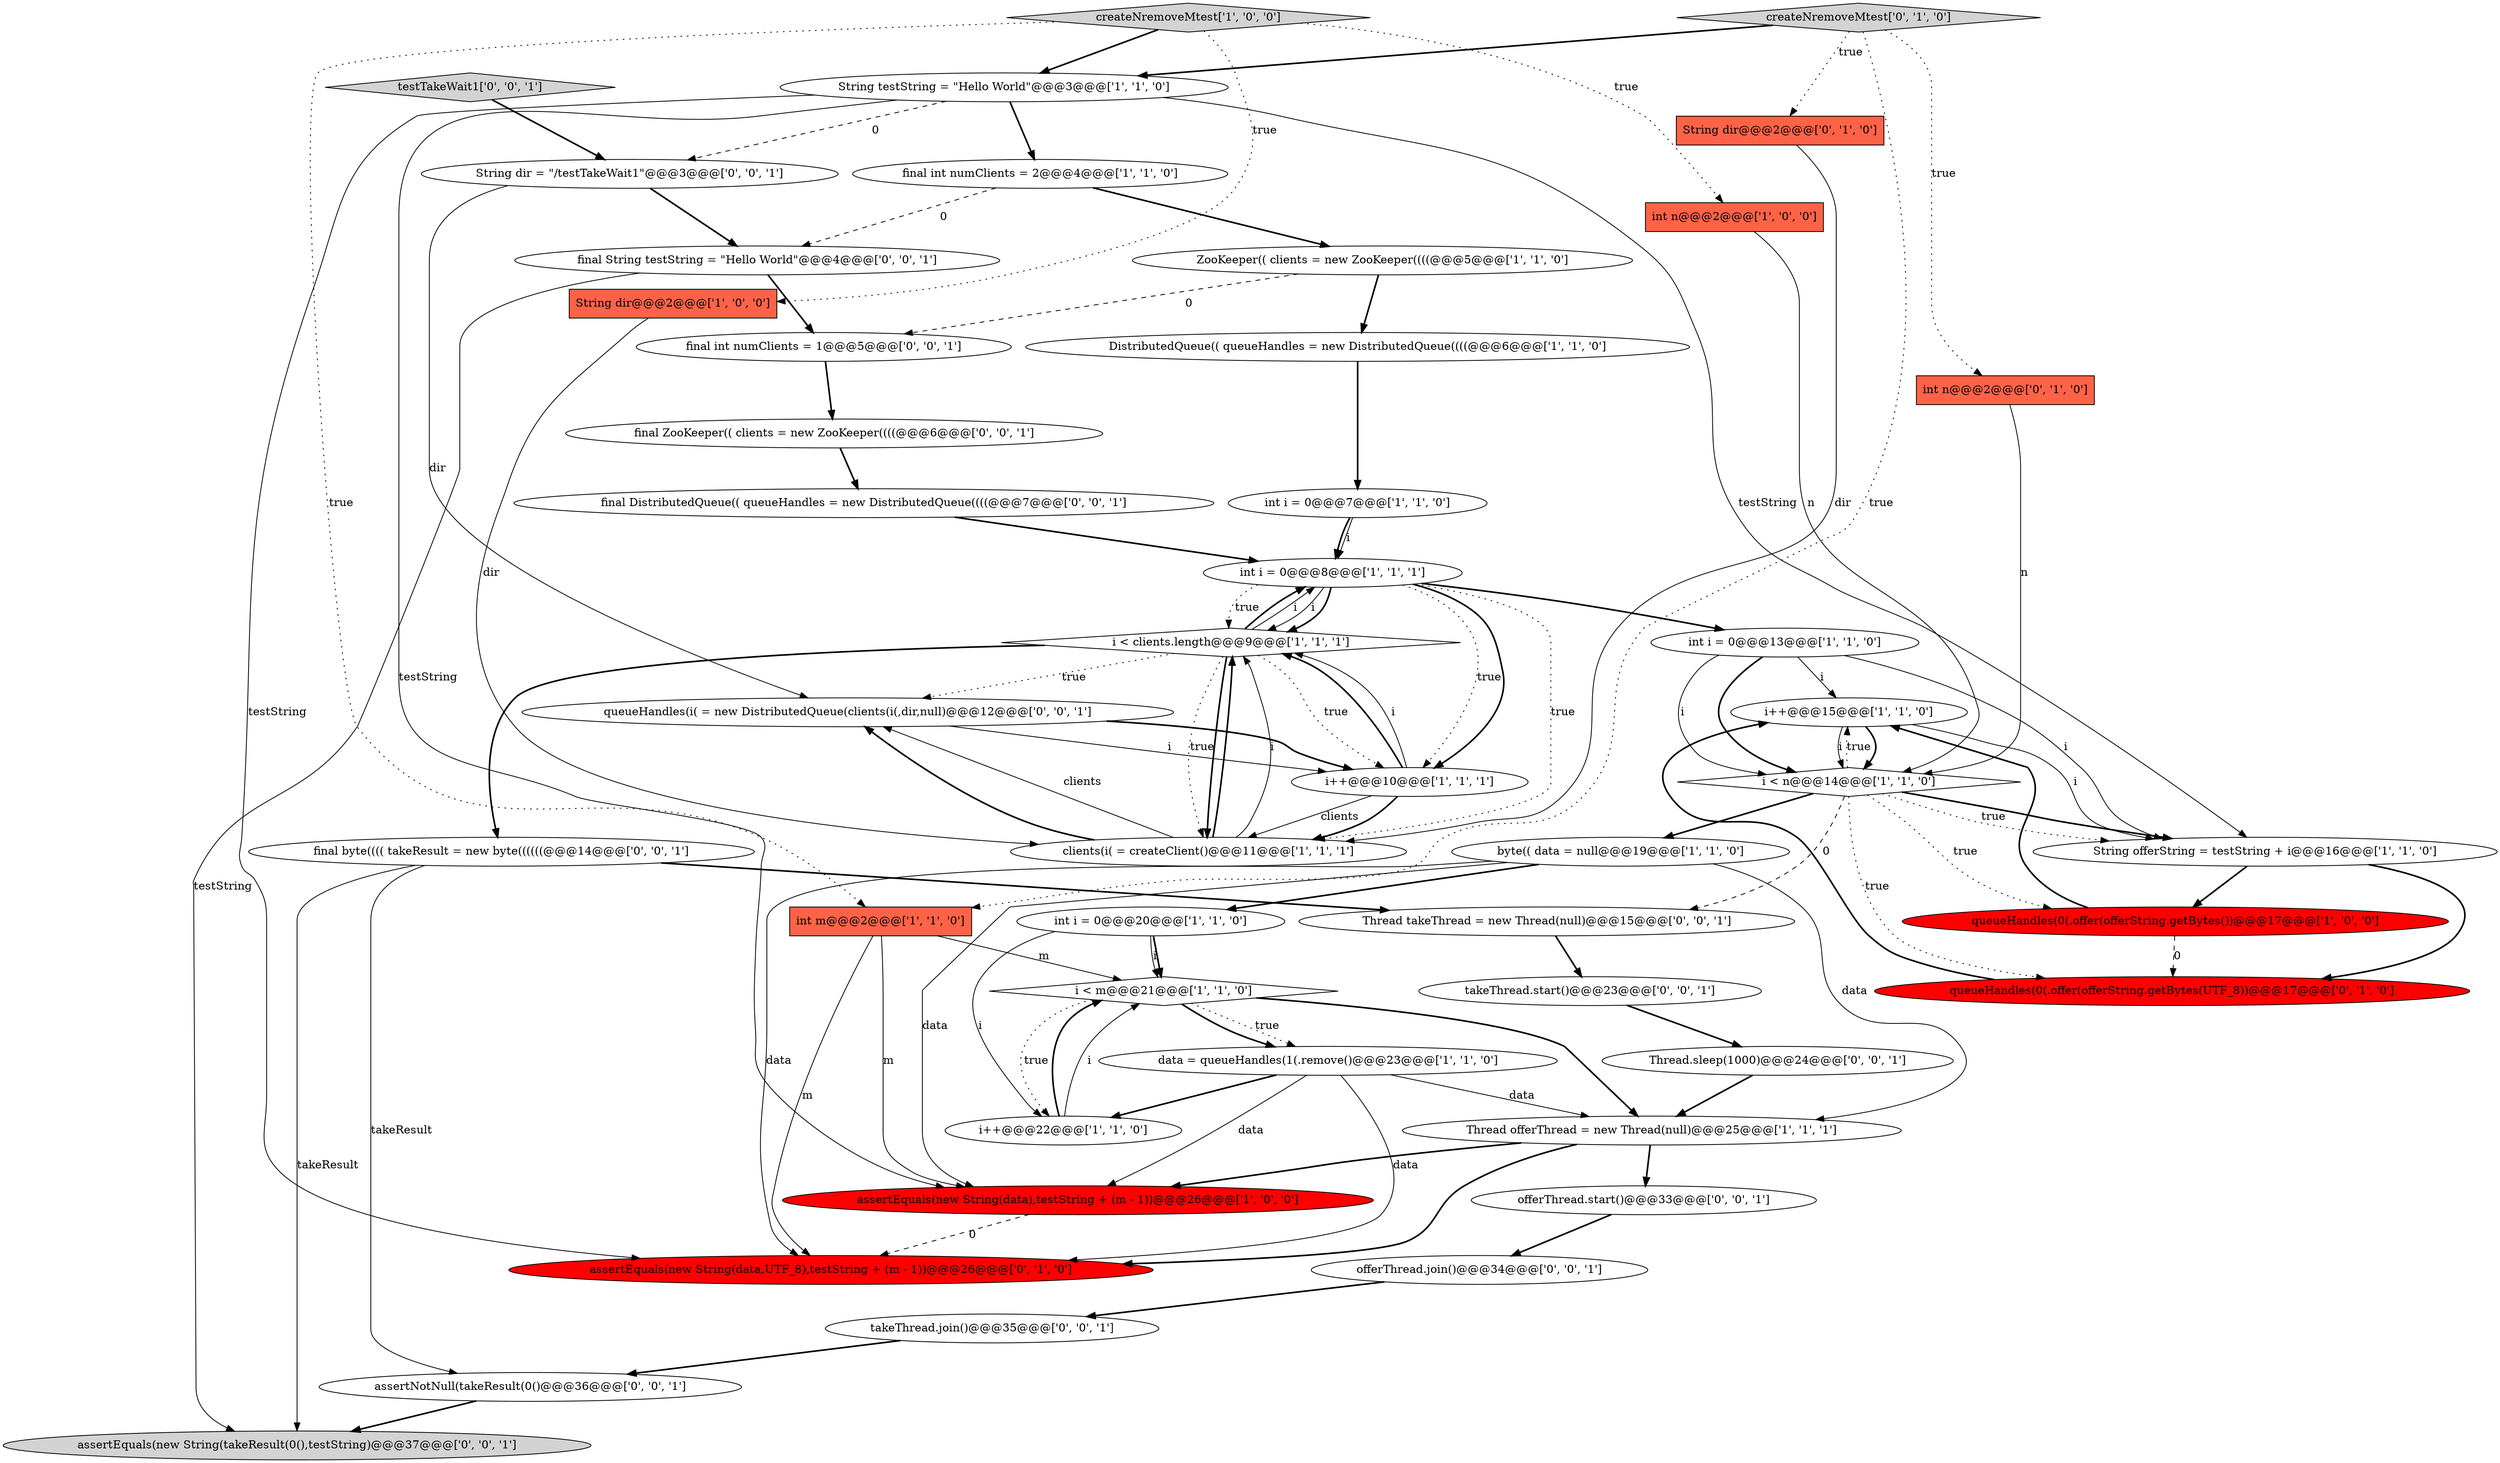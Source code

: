 digraph {
31 [style = filled, label = "takeThread.start()@@@23@@@['0', '0', '1']", fillcolor = white, shape = ellipse image = "AAA0AAABBB3BBB"];
7 [style = filled, label = "Thread offerThread = new Thread(null)@@@25@@@['1', '1', '1']", fillcolor = white, shape = ellipse image = "AAA0AAABBB1BBB"];
38 [style = filled, label = "assertEquals(new String(takeResult(0(),testString)@@@37@@@['0', '0', '1']", fillcolor = lightgray, shape = ellipse image = "AAA0AAABBB3BBB"];
20 [style = filled, label = "i < clients.length@@@9@@@['1', '1', '1']", fillcolor = white, shape = diamond image = "AAA0AAABBB1BBB"];
44 [style = filled, label = "takeThread.join()@@@35@@@['0', '0', '1']", fillcolor = white, shape = ellipse image = "AAA0AAABBB3BBB"];
22 [style = filled, label = "i++@@@15@@@['1', '1', '0']", fillcolor = white, shape = ellipse image = "AAA0AAABBB1BBB"];
5 [style = filled, label = "ZooKeeper(( clients = new ZooKeeper((((@@@5@@@['1', '1', '0']", fillcolor = white, shape = ellipse image = "AAA0AAABBB1BBB"];
25 [style = filled, label = "assertEquals(new String(data,UTF_8),testString + (m - 1))@@@26@@@['0', '1', '0']", fillcolor = red, shape = ellipse image = "AAA1AAABBB2BBB"];
40 [style = filled, label = "final DistributedQueue(( queueHandles = new DistributedQueue((((@@@7@@@['0', '0', '1']", fillcolor = white, shape = ellipse image = "AAA0AAABBB3BBB"];
2 [style = filled, label = "int n@@@2@@@['1', '0', '0']", fillcolor = tomato, shape = box image = "AAA0AAABBB1BBB"];
24 [style = filled, label = "int i = 0@@@13@@@['1', '1', '0']", fillcolor = white, shape = ellipse image = "AAA0AAABBB1BBB"];
32 [style = filled, label = "final String testString = \"Hello World\"@@@4@@@['0', '0', '1']", fillcolor = white, shape = ellipse image = "AAA0AAABBB3BBB"];
8 [style = filled, label = "String testString = \"Hello World\"@@@3@@@['1', '1', '0']", fillcolor = white, shape = ellipse image = "AAA0AAABBB1BBB"];
30 [style = filled, label = "final ZooKeeper(( clients = new ZooKeeper((((@@@6@@@['0', '0', '1']", fillcolor = white, shape = ellipse image = "AAA0AAABBB3BBB"];
27 [style = filled, label = "String dir@@@2@@@['0', '1', '0']", fillcolor = tomato, shape = box image = "AAA0AAABBB2BBB"];
15 [style = filled, label = "createNremoveMtest['1', '0', '0']", fillcolor = lightgray, shape = diamond image = "AAA0AAABBB1BBB"];
43 [style = filled, label = "queueHandles(i( = new DistributedQueue(clients(i(,dir,null)@@@12@@@['0', '0', '1']", fillcolor = white, shape = ellipse image = "AAA0AAABBB3BBB"];
23 [style = filled, label = "byte(( data = null@@@19@@@['1', '1', '0']", fillcolor = white, shape = ellipse image = "AAA0AAABBB1BBB"];
37 [style = filled, label = "final int numClients = 1@@@5@@@['0', '0', '1']", fillcolor = white, shape = ellipse image = "AAA0AAABBB3BBB"];
17 [style = filled, label = "data = queueHandles(1(.remove()@@@23@@@['1', '1', '0']", fillcolor = white, shape = ellipse image = "AAA0AAABBB1BBB"];
13 [style = filled, label = "int i = 0@@@20@@@['1', '1', '0']", fillcolor = white, shape = ellipse image = "AAA0AAABBB1BBB"];
12 [style = filled, label = "i < m@@@21@@@['1', '1', '0']", fillcolor = white, shape = diamond image = "AAA0AAABBB1BBB"];
19 [style = filled, label = "int m@@@2@@@['1', '1', '0']", fillcolor = tomato, shape = box image = "AAA0AAABBB1BBB"];
28 [style = filled, label = "int n@@@2@@@['0', '1', '0']", fillcolor = tomato, shape = box image = "AAA0AAABBB2BBB"];
42 [style = filled, label = "assertNotNull(takeResult(0()@@@36@@@['0', '0', '1']", fillcolor = white, shape = ellipse image = "AAA0AAABBB3BBB"];
34 [style = filled, label = "String dir = \"/testTakeWait1\"@@@3@@@['0', '0', '1']", fillcolor = white, shape = ellipse image = "AAA0AAABBB3BBB"];
14 [style = filled, label = "i++@@@10@@@['1', '1', '1']", fillcolor = white, shape = ellipse image = "AAA0AAABBB1BBB"];
18 [style = filled, label = "int i = 0@@@7@@@['1', '1', '0']", fillcolor = white, shape = ellipse image = "AAA0AAABBB1BBB"];
3 [style = filled, label = "int i = 0@@@8@@@['1', '1', '1']", fillcolor = white, shape = ellipse image = "AAA0AAABBB1BBB"];
29 [style = filled, label = "createNremoveMtest['0', '1', '0']", fillcolor = lightgray, shape = diamond image = "AAA0AAABBB2BBB"];
35 [style = filled, label = "final byte(((( takeResult = new byte((((((@@@14@@@['0', '0', '1']", fillcolor = white, shape = ellipse image = "AAA0AAABBB3BBB"];
4 [style = filled, label = "i < n@@@14@@@['1', '1', '0']", fillcolor = white, shape = diamond image = "AAA0AAABBB1BBB"];
21 [style = filled, label = "assertEquals(new String(data),testString + (m - 1))@@@26@@@['1', '0', '0']", fillcolor = red, shape = ellipse image = "AAA1AAABBB1BBB"];
33 [style = filled, label = "Thread takeThread = new Thread(null)@@@15@@@['0', '0', '1']", fillcolor = white, shape = ellipse image = "AAA0AAABBB3BBB"];
39 [style = filled, label = "testTakeWait1['0', '0', '1']", fillcolor = lightgray, shape = diamond image = "AAA0AAABBB3BBB"];
0 [style = filled, label = "String dir@@@2@@@['1', '0', '0']", fillcolor = tomato, shape = box image = "AAA0AAABBB1BBB"];
26 [style = filled, label = "queueHandles(0(.offer(offerString.getBytes(UTF_8))@@@17@@@['0', '1', '0']", fillcolor = red, shape = ellipse image = "AAA1AAABBB2BBB"];
1 [style = filled, label = "String offerString = testString + i@@@16@@@['1', '1', '0']", fillcolor = white, shape = ellipse image = "AAA0AAABBB1BBB"];
41 [style = filled, label = "offerThread.join()@@@34@@@['0', '0', '1']", fillcolor = white, shape = ellipse image = "AAA0AAABBB3BBB"];
9 [style = filled, label = "final int numClients = 2@@@4@@@['1', '1', '0']", fillcolor = white, shape = ellipse image = "AAA0AAABBB1BBB"];
36 [style = filled, label = "offerThread.start()@@@33@@@['0', '0', '1']", fillcolor = white, shape = ellipse image = "AAA0AAABBB3BBB"];
16 [style = filled, label = "DistributedQueue(( queueHandles = new DistributedQueue((((@@@6@@@['1', '1', '0']", fillcolor = white, shape = ellipse image = "AAA0AAABBB1BBB"];
10 [style = filled, label = "queueHandles(0(.offer(offerString.getBytes())@@@17@@@['1', '0', '0']", fillcolor = red, shape = ellipse image = "AAA1AAABBB1BBB"];
11 [style = filled, label = "i++@@@22@@@['1', '1', '0']", fillcolor = white, shape = ellipse image = "AAA0AAABBB1BBB"];
6 [style = filled, label = "clients(i( = createClient()@@@11@@@['1', '1', '1']", fillcolor = white, shape = ellipse image = "AAA0AAABBB1BBB"];
45 [style = filled, label = "Thread.sleep(1000)@@@24@@@['0', '0', '1']", fillcolor = white, shape = ellipse image = "AAA0AAABBB3BBB"];
18->3 [style = bold, label=""];
6->43 [style = bold, label=""];
32->37 [style = bold, label=""];
3->24 [style = bold, label=""];
4->1 [style = dotted, label="true"];
27->6 [style = solid, label="dir"];
3->6 [style = dotted, label="true"];
22->1 [style = solid, label="i"];
4->33 [style = dashed, label="0"];
24->22 [style = solid, label="i"];
12->7 [style = bold, label=""];
26->22 [style = bold, label=""];
45->7 [style = bold, label=""];
22->4 [style = bold, label=""];
17->21 [style = solid, label="data"];
28->4 [style = solid, label="n"];
8->25 [style = solid, label="testString"];
20->43 [style = dotted, label="true"];
23->13 [style = bold, label=""];
6->43 [style = solid, label="clients"];
3->20 [style = solid, label="i"];
24->4 [style = solid, label="i"];
9->5 [style = bold, label=""];
21->25 [style = dashed, label="0"];
30->40 [style = bold, label=""];
34->32 [style = bold, label=""];
32->38 [style = solid, label="testString"];
14->20 [style = bold, label=""];
12->17 [style = dotted, label="true"];
23->21 [style = solid, label="data"];
36->41 [style = bold, label=""];
39->34 [style = bold, label=""];
15->2 [style = dotted, label="true"];
8->34 [style = dashed, label="0"];
14->6 [style = solid, label="clients"];
19->25 [style = solid, label="m"];
11->12 [style = bold, label=""];
20->3 [style = bold, label=""];
35->38 [style = solid, label="takeResult"];
18->3 [style = solid, label="i"];
13->12 [style = solid, label="i"];
12->11 [style = dotted, label="true"];
13->12 [style = bold, label=""];
11->12 [style = solid, label="i"];
40->3 [style = bold, label=""];
4->22 [style = dotted, label="true"];
34->43 [style = solid, label="dir"];
17->7 [style = solid, label="data"];
14->6 [style = bold, label=""];
4->23 [style = bold, label=""];
42->38 [style = bold, label=""];
20->6 [style = dotted, label="true"];
4->26 [style = dotted, label="true"];
29->19 [style = dotted, label="true"];
5->37 [style = dashed, label="0"];
44->42 [style = bold, label=""];
16->18 [style = bold, label=""];
6->20 [style = solid, label="i"];
20->3 [style = solid, label="i"];
4->10 [style = dotted, label="true"];
23->25 [style = solid, label="data"];
37->30 [style = bold, label=""];
12->17 [style = bold, label=""];
20->14 [style = dotted, label="true"];
23->7 [style = solid, label="data"];
8->21 [style = solid, label="testString"];
15->0 [style = dotted, label="true"];
3->14 [style = dotted, label="true"];
9->32 [style = dashed, label="0"];
5->16 [style = bold, label=""];
6->20 [style = bold, label=""];
24->1 [style = solid, label="i"];
29->28 [style = dotted, label="true"];
43->14 [style = bold, label=""];
19->21 [style = solid, label="m"];
14->20 [style = solid, label="i"];
4->1 [style = bold, label=""];
15->8 [style = bold, label=""];
7->36 [style = bold, label=""];
2->4 [style = solid, label="n"];
10->22 [style = bold, label=""];
29->8 [style = bold, label=""];
19->12 [style = solid, label="m"];
0->6 [style = solid, label="dir"];
29->27 [style = dotted, label="true"];
3->14 [style = bold, label=""];
35->33 [style = bold, label=""];
22->4 [style = solid, label="i"];
20->6 [style = bold, label=""];
1->26 [style = bold, label=""];
17->25 [style = solid, label="data"];
24->4 [style = bold, label=""];
13->11 [style = solid, label="i"];
3->20 [style = bold, label=""];
10->26 [style = dashed, label="0"];
15->19 [style = dotted, label="true"];
8->9 [style = bold, label=""];
7->21 [style = bold, label=""];
33->31 [style = bold, label=""];
43->14 [style = solid, label="i"];
7->25 [style = bold, label=""];
20->35 [style = bold, label=""];
1->10 [style = bold, label=""];
41->44 [style = bold, label=""];
31->45 [style = bold, label=""];
8->1 [style = solid, label="testString"];
35->42 [style = solid, label="takeResult"];
3->20 [style = dotted, label="true"];
17->11 [style = bold, label=""];
}
